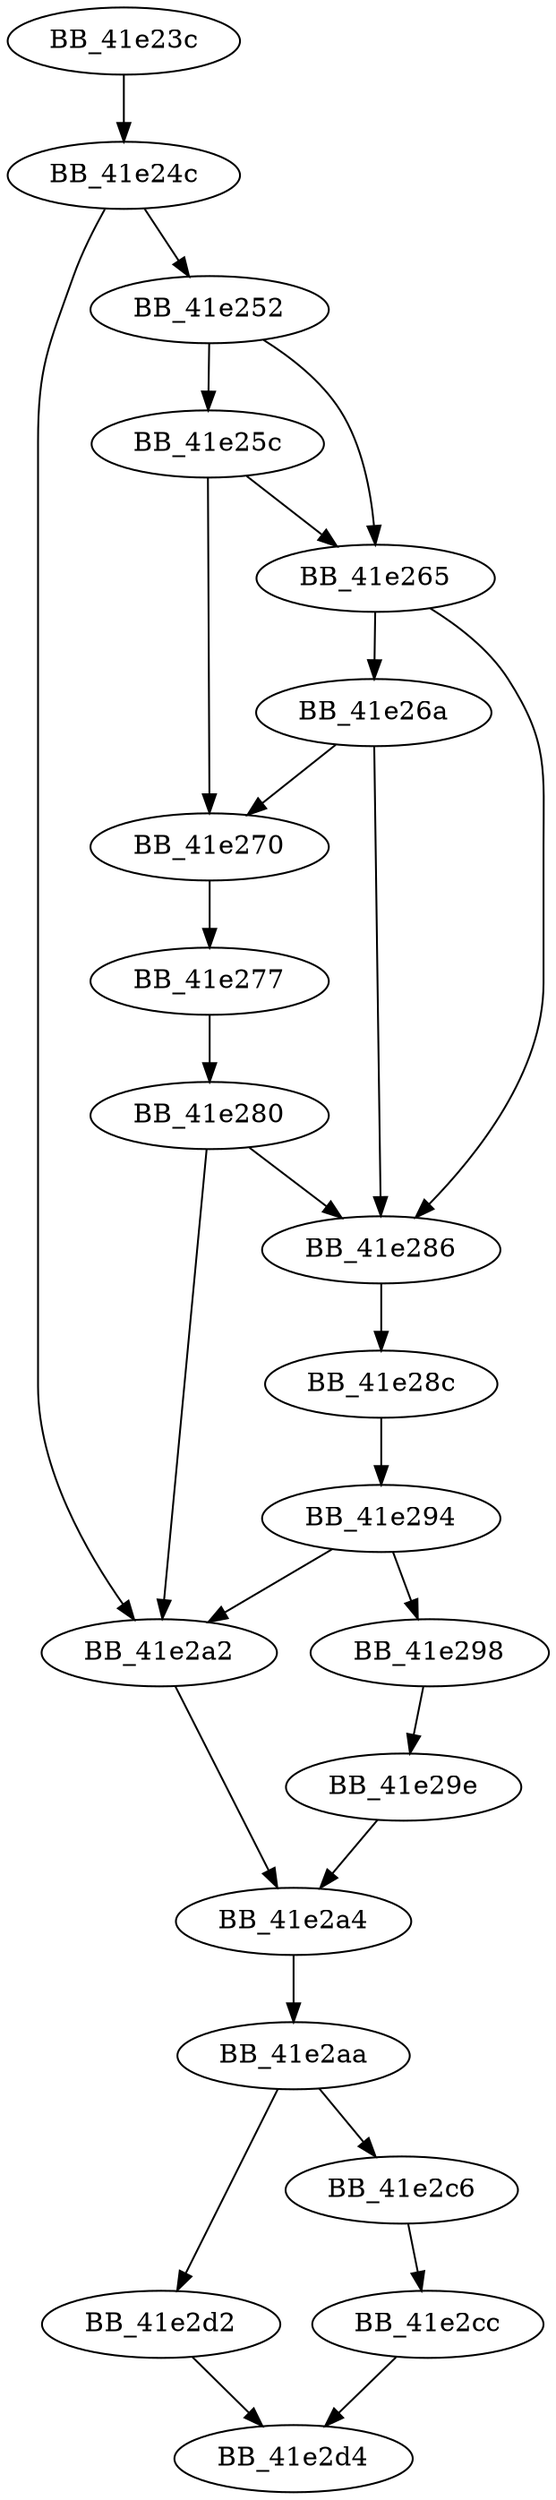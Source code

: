 DiGraph __close_nolock{
BB_41e23c->BB_41e24c
BB_41e24c->BB_41e252
BB_41e24c->BB_41e2a2
BB_41e252->BB_41e25c
BB_41e252->BB_41e265
BB_41e25c->BB_41e265
BB_41e25c->BB_41e270
BB_41e265->BB_41e26a
BB_41e265->BB_41e286
BB_41e26a->BB_41e270
BB_41e26a->BB_41e286
BB_41e270->BB_41e277
BB_41e277->BB_41e280
BB_41e280->BB_41e286
BB_41e280->BB_41e2a2
BB_41e286->BB_41e28c
BB_41e28c->BB_41e294
BB_41e294->BB_41e298
BB_41e294->BB_41e2a2
BB_41e298->BB_41e29e
BB_41e29e->BB_41e2a4
BB_41e2a2->BB_41e2a4
BB_41e2a4->BB_41e2aa
BB_41e2aa->BB_41e2c6
BB_41e2aa->BB_41e2d2
BB_41e2c6->BB_41e2cc
BB_41e2cc->BB_41e2d4
BB_41e2d2->BB_41e2d4
}

